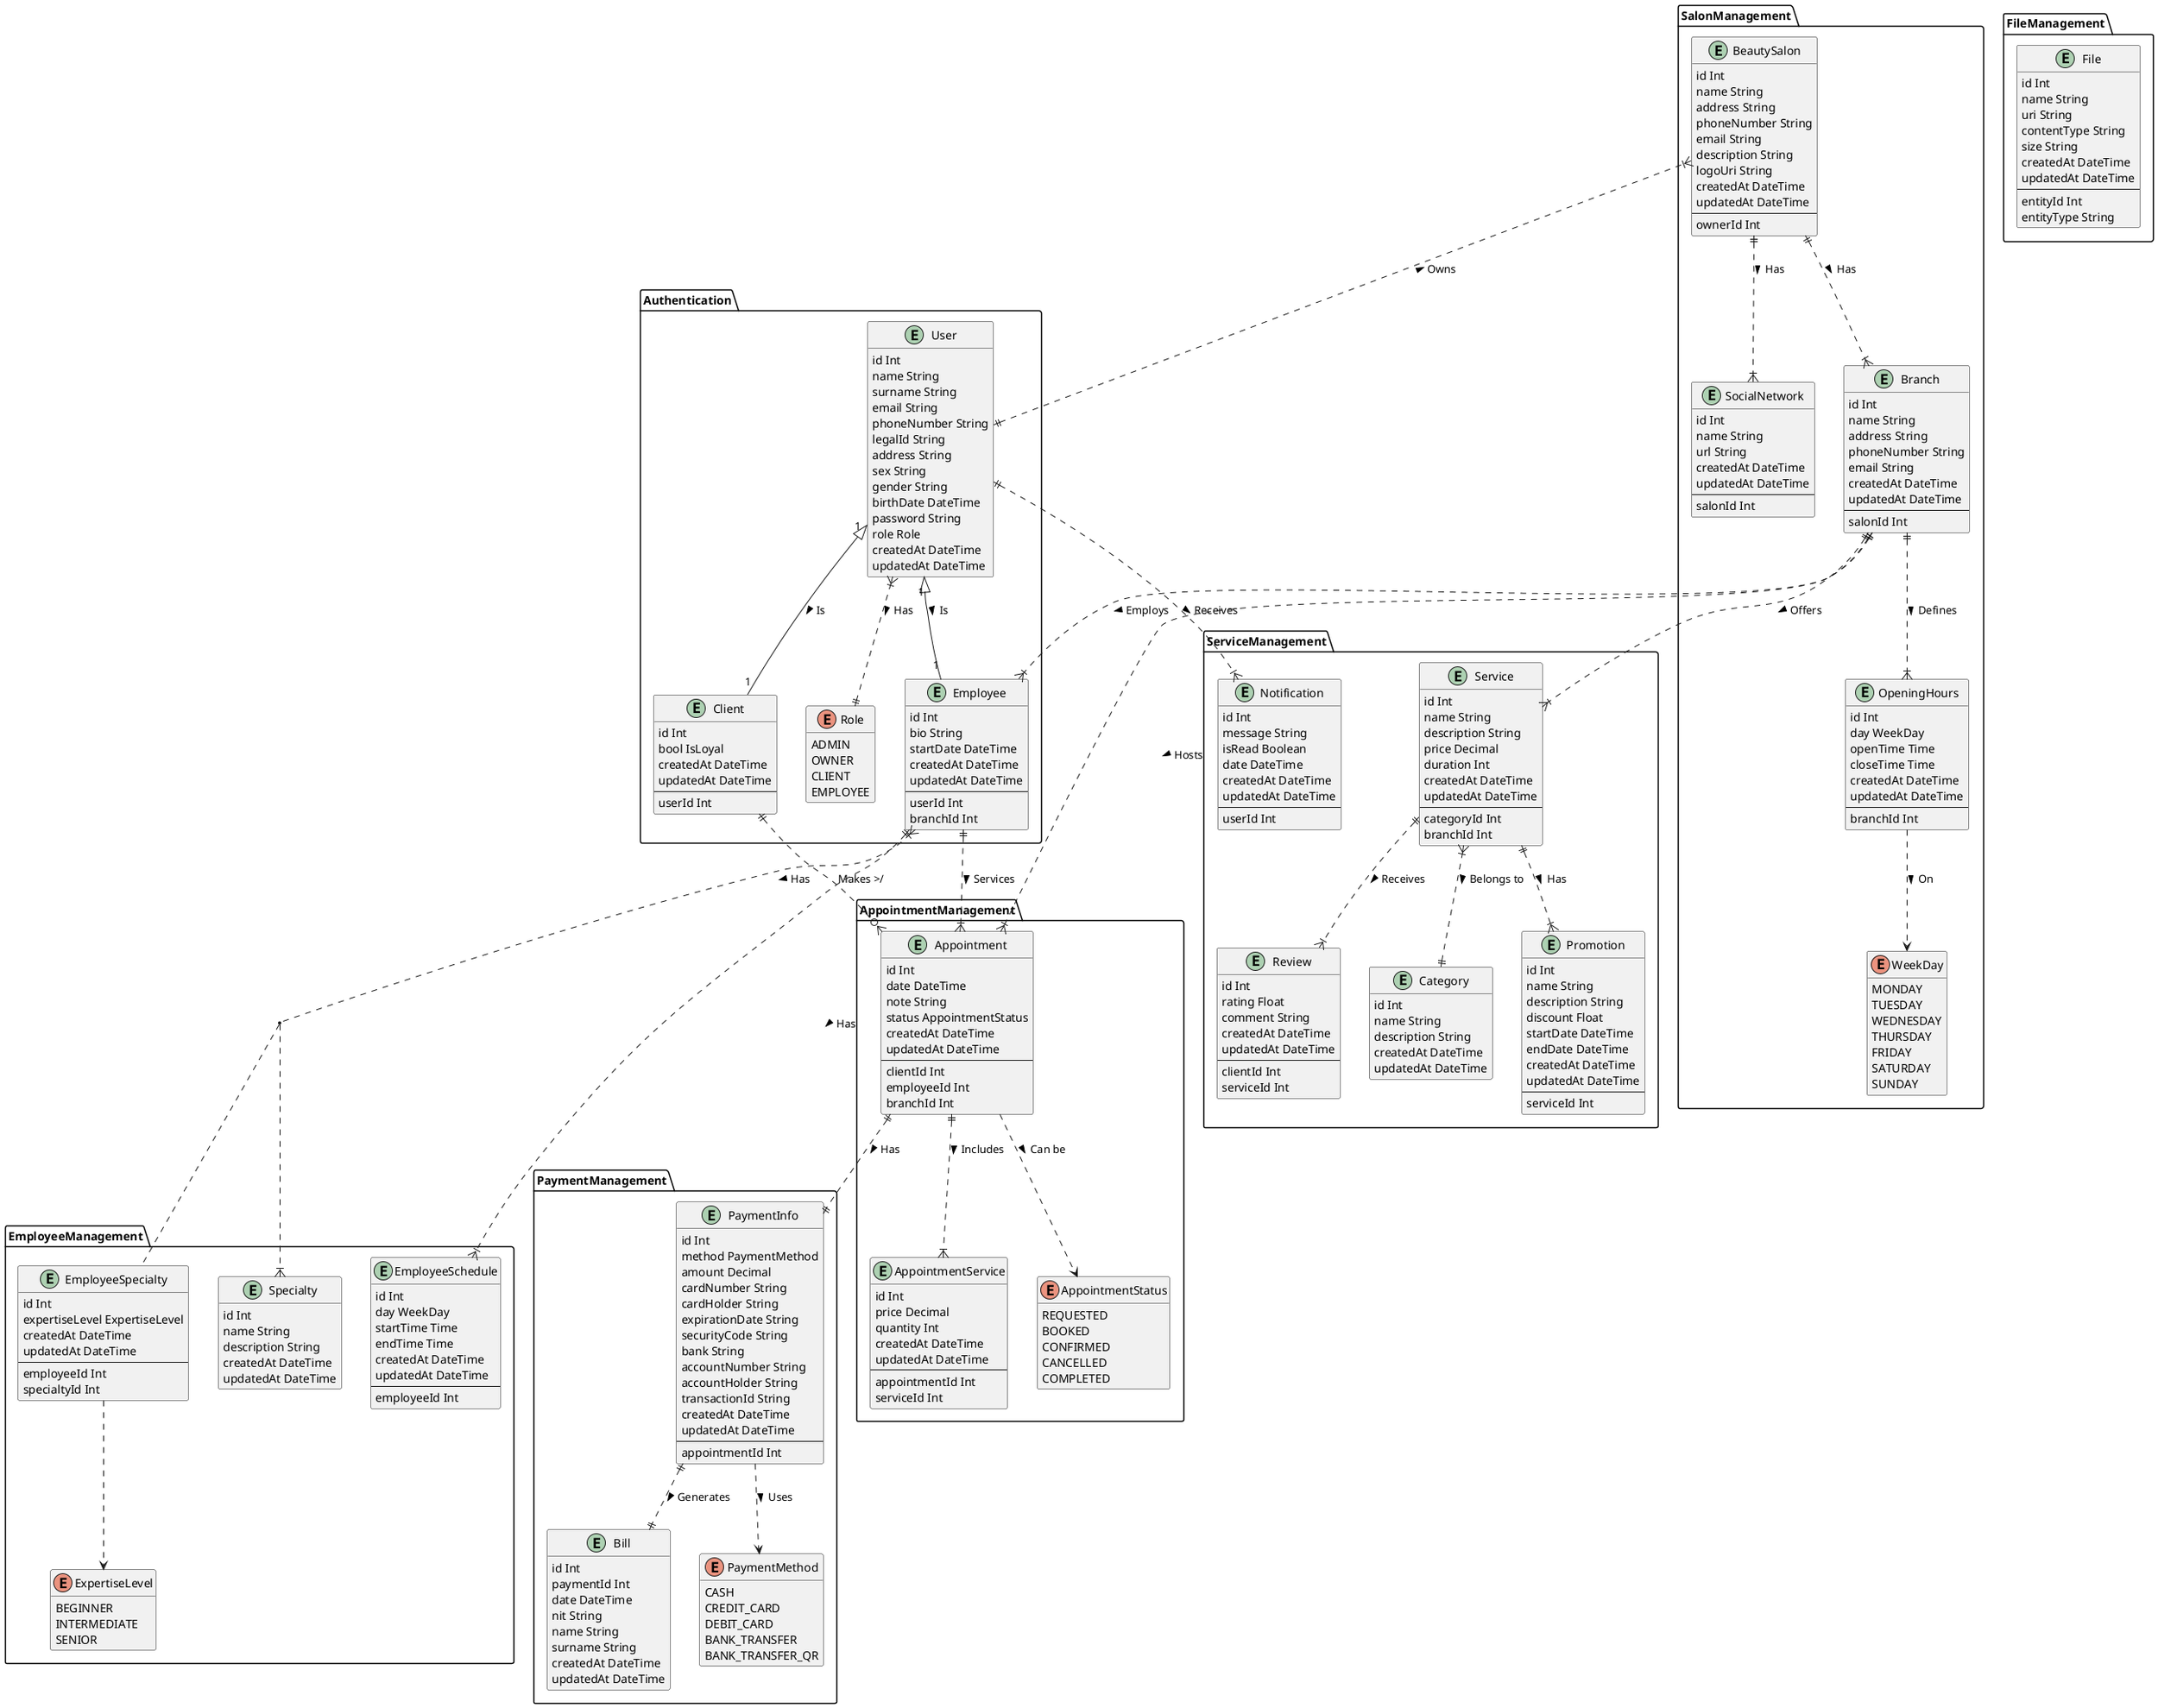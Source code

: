 @startuml erd

' !pragma layout smetana
' left to right direction

' skinparam linetype polyline
' skinparam linetype ortho
' skinparam groupInheritance 2

hide methods

namespace PaymentManagement {
  entity PaymentInfo {
    id Int
    method PaymentMethod
    amount Decimal
    cardNumber String
    cardHolder String
    expirationDate String
    securityCode String
    bank String
    accountNumber String
    accountHolder String
    transactionId String
    createdAt DateTime
    updatedAt DateTime
    --
    appointmentId Int
  }

  entity Bill {
    id Int
    paymentId Int
    date DateTime
    nit String
    name String
    surname String
    createdAt DateTime
    updatedAt DateTime
  }

  enum PaymentMethod {
    CASH
    CREDIT_CARD
    DEBIT_CARD
    BANK_TRANSFER
    BANK_TRANSFER_QR
  }
}



namespace EmployeeManagement {
  enum ExpertiseLevel {
    BEGINNER
    INTERMEDIATE
    SENIOR
  }

  entity Specialty {
    id Int
    name String
    description String
    createdAt DateTime
    updatedAt DateTime
  }

  entity EmployeeSchedule {
    id Int
    day WeekDay
    startTime Time
    endTime Time
    createdAt DateTime
    updatedAt DateTime
    --
    employeeId Int
  }

  entity EmployeeSpecialty {
    id Int
    expertiseLevel ExpertiseLevel
    createdAt DateTime
    updatedAt DateTime
    --
    employeeId Int
    specialtyId Int
  }
}

namespace AppointmentManagement {
  entity Appointment {
    id Int
    date DateTime
    note String
    status AppointmentStatus
    createdAt DateTime
    updatedAt DateTime
    --
    clientId Int
    employeeId Int
    branchId Int
  }

  entity AppointmentService {
    id Int
    price Decimal
    quantity Int
    createdAt DateTime
    updatedAt DateTime
    --
    appointmentId Int
    serviceId Int
  }

  enum AppointmentStatus {
    REQUESTED
    BOOKED
    CONFIRMED
    CANCELLED
    COMPLETED
  }
}

namespace FileManagement {
  entity File {
    id Int
    name String
    uri String
    contentType String
    size String
    createdAt DateTime
    updatedAt DateTime
    --
    entityId Int
    entityType String
  }
}

namespace ServiceManagement {
  entity Notification {
    id Int
    message String
    isRead Boolean
    date DateTime
    createdAt DateTime
    updatedAt DateTime
    --
    userId Int
  }

  entity Review {
    id Int
    rating Float
    comment String
    createdAt DateTime
    updatedAt DateTime
    --
    clientId Int
    serviceId Int
  }

  entity Service {
    id Int
    name String
    description String
    price Decimal
    duration Int
    createdAt DateTime
    updatedAt DateTime
    --
    categoryId Int
    branchId Int
  }

  entity Category {
    id Int
    name String
    description String
    createdAt DateTime
    updatedAt DateTime
  }

  entity Promotion {
    id Int
    name String
    description String
    discount Float
    startDate DateTime
    endDate DateTime
    createdAt DateTime
    updatedAt DateTime
    --
    serviceId Int
  }
}


namespace SalonManagement {
  entity SocialNetwork {
    id Int
    name String
    url String
    createdAt DateTime
    updatedAt DateTime
    --
    salonId Int
  }

  entity BeautySalon {
    id Int
    name String
    address String
    phoneNumber String
    email String
    description String
    logoUri String
    createdAt DateTime
    updatedAt DateTime
    --
    ownerId Int
  }

  entity Branch {
    id Int
    name String
    address String
    phoneNumber String
    email String
    createdAt DateTime
    updatedAt DateTime
    --
    salonId Int
  }

  enum WeekDay {
    MONDAY
    TUESDAY
    WEDNESDAY
    THURSDAY
    FRIDAY
    SATURDAY
    SUNDAY
  }

  entity OpeningHours {
    id Int
    day WeekDay
    openTime Time
    closeTime Time
    createdAt DateTime
    updatedAt DateTime
    --
    branchId Int
  }
}



namespace Authentication {
  entity Employee {
    id Int
    bio String
    startDate DateTime
    createdAt DateTime
    updatedAt DateTime
    --
    userId Int
    branchId Int
  }

  entity Client {
    id Int
    bool IsLoyal
    createdAt DateTime
    updatedAt DateTime
    --
    userId Int
  }

  entity User {
    id Int
    name String
    surname String
    email String
    phoneNumber String
    legalId String
    address String
    sex String
    gender String
    birthDate DateTime
    password String
    role Role
    createdAt DateTime
    updatedAt DateTime
  }

  enum Role {
    ADMIN
    OWNER
    CLIENT
    EMPLOYEE
  }
}

User }|..|| Role : Has >
User "1" <|-- "1" Client : Is >
User "1" <|-- "1" Employee : Is >
User ||..|{ BeautySalon : Owns >
User ||..|{ Notification : Receives >

Client ||..o{ Appointment : Makes >/

Service ||..|{ Review : Receives >
Service ||..|{ Promotion : Has >
Service }|..|| Category : Belongs to >

PaymentInfo ..> PaymentMethod : Uses >

OpeningHours ..> WeekDay : On >

Appointment ..> AppointmentStatus : Can be >
Appointment ||..|{ AppointmentService : Includes >
Appointment ||..|| PaymentInfo : Has >

PaymentInfo ||..|| Bill : Generates >

BeautySalon ||..|{ Branch : Has >
BeautySalon ||..|{ SocialNetwork : Has >

Branch ||..|{ Employee : Employs >
Branch ||..|{ OpeningHours : Defines >
Branch ||..|{ Service : Offers >
Branch ||..|{ Appointment : Hosts >

EmployeeSpecialty ..> ExpertiseLevel

Employee ||..|{ Appointment : Services >
Employee ||..|{ EmployeeSchedule : Has >
Employee }|..|{ Specialty : Has >
(Employee, Specialty) .. EmployeeSpecialty


@enduml
